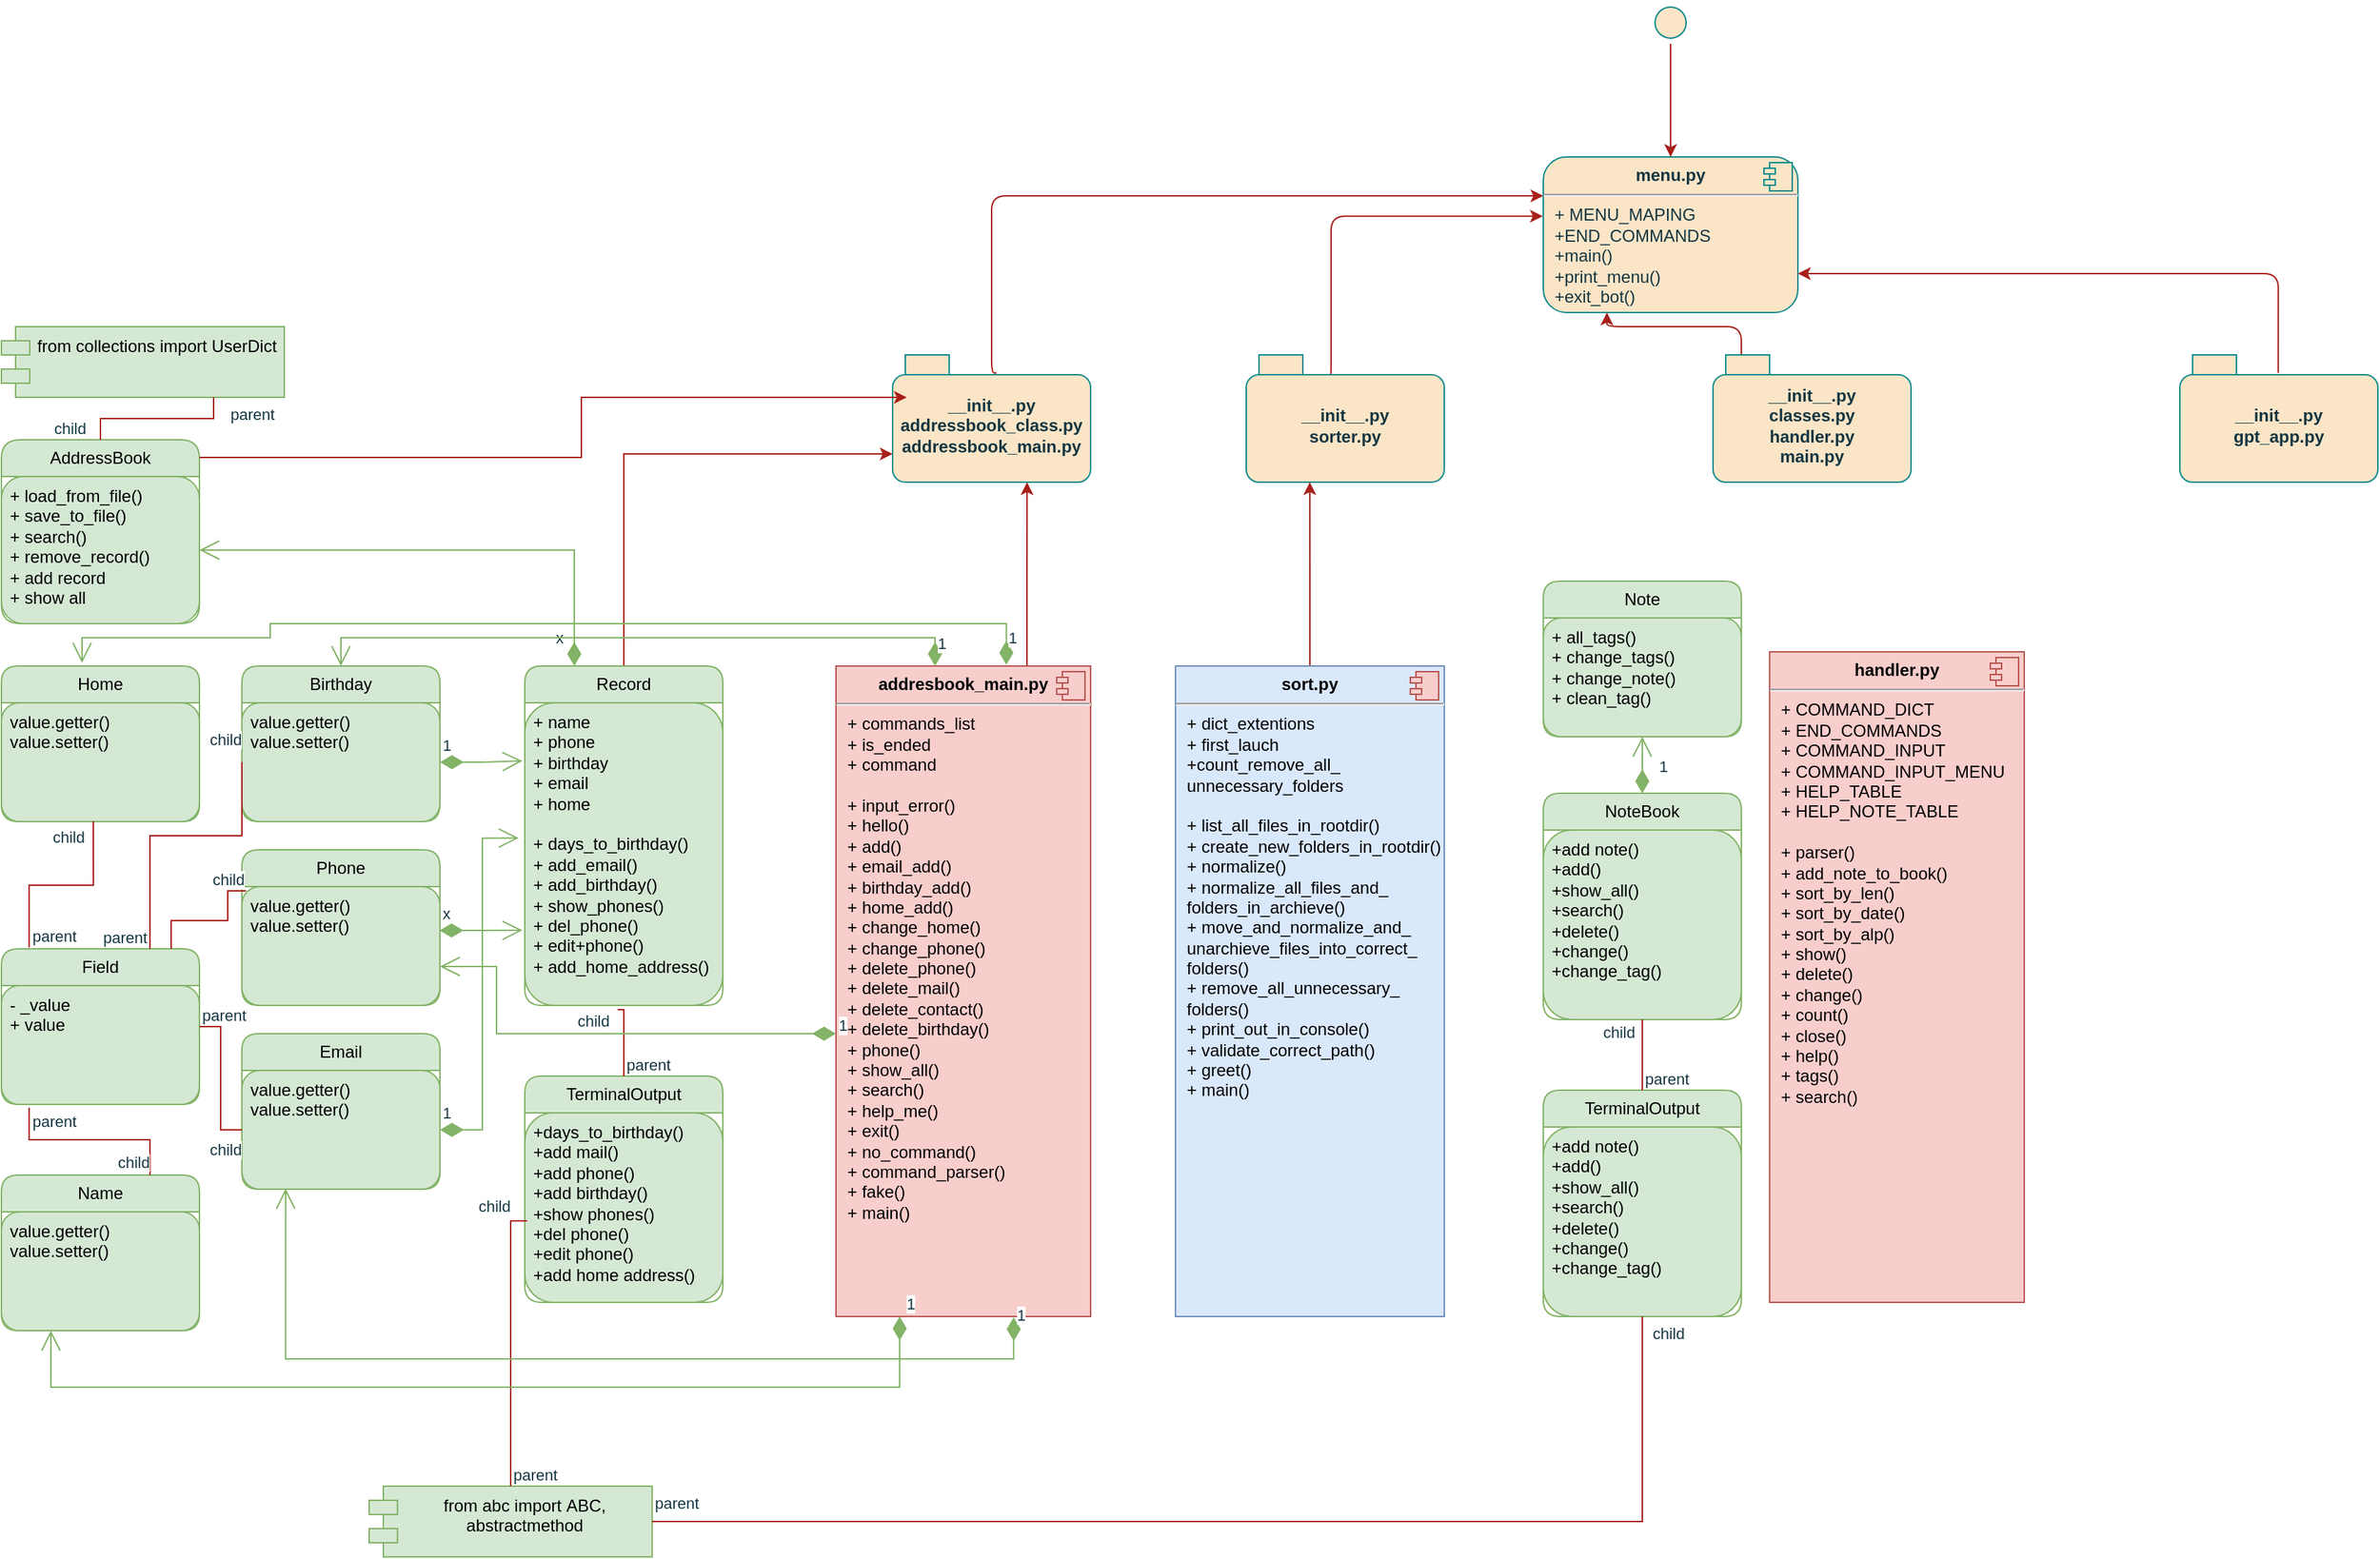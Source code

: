 <mxfile version="21.6.1" type="github">
  <diagram name="Page-1" id="c4acf3e9-155e-7222-9cf6-157b1a14988f">
    <mxGraphModel dx="2528" dy="2039" grid="1" gridSize="10" guides="1" tooltips="1" connect="1" arrows="1" fold="1" page="1" pageScale="1" pageWidth="850" pageHeight="1100" background="none" math="0" shadow="0">
      <root>
        <mxCell id="0" />
        <mxCell id="1" parent="0" />
        <mxCell id="C4nNwsREx9SmPKyc8qz5-2" value="&lt;p style=&quot;margin:0px;margin-top:6px;text-align:center;&quot;&gt;&lt;b&gt;menu.py&lt;/b&gt;&lt;/p&gt;&lt;hr&gt;&lt;p style=&quot;margin:0px;margin-left:8px;&quot;&gt;+ MENU_MAPING&lt;/p&gt;&lt;p style=&quot;margin:0px;margin-left:8px;&quot;&gt;+END_COMMANDS&lt;/p&gt;&lt;p style=&quot;margin:0px;margin-left:8px;&quot;&gt;+main()&lt;/p&gt;&lt;p style=&quot;margin:0px;margin-left:8px;&quot;&gt;+print_menu()&lt;/p&gt;&lt;p style=&quot;margin:0px;margin-left:8px;&quot;&gt;+exit_bot()&lt;/p&gt;&lt;p style=&quot;margin:0px;margin-left:8px;&quot;&gt;&lt;br&gt;&lt;/p&gt;" style="align=left;overflow=fill;html=1;dropTarget=0;whiteSpace=wrap;fillColor=#FAE5C7;strokeColor=#0F8B8D;rounded=1;labelBackgroundColor=none;fontColor=#143642;" vertex="1" parent="1">
          <mxGeometry x="250" width="180" height="110" as="geometry" />
        </mxCell>
        <mxCell id="C4nNwsREx9SmPKyc8qz5-3" value="" style="shape=component;jettyWidth=8;jettyHeight=4;rounded=1;labelBackgroundColor=none;fillColor=#FAE5C7;strokeColor=#0F8B8D;fontColor=#143642;" vertex="1" parent="C4nNwsREx9SmPKyc8qz5-2">
          <mxGeometry x="1" width="20" height="20" relative="1" as="geometry">
            <mxPoint x="-24" y="4" as="offset" />
          </mxGeometry>
        </mxCell>
        <mxCell id="C4nNwsREx9SmPKyc8qz5-86" style="edgeStyle=orthogonalEdgeStyle;rounded=1;orthogonalLoop=1;jettySize=auto;html=1;entryX=0;entryY=0.25;entryDx=0;entryDy=0;exitX=0.525;exitY=0.141;exitDx=0;exitDy=0;exitPerimeter=0;labelBackgroundColor=none;strokeColor=#A8201A;fontColor=default;" edge="1" parent="1" source="C4nNwsREx9SmPKyc8qz5-60" target="C4nNwsREx9SmPKyc8qz5-2">
          <mxGeometry relative="1" as="geometry">
            <Array as="points">
              <mxPoint x="-140" y="153" />
              <mxPoint x="-140" y="27" />
            </Array>
          </mxGeometry>
        </mxCell>
        <mxCell id="C4nNwsREx9SmPKyc8qz5-60" value="__init__.py&lt;br&gt;addressbook_class.py&lt;br&gt;addressbook_main.py" style="shape=folder;fontStyle=1;spacingTop=10;tabWidth=40;tabHeight=14;tabPosition=left;html=1;whiteSpace=wrap;fillColor=#FAE5C7;strokeColor=#0F8B8D;rounded=1;labelBackgroundColor=none;fontColor=#143642;" vertex="1" parent="1">
          <mxGeometry x="-210" y="140" width="140" height="90" as="geometry" />
        </mxCell>
        <mxCell id="C4nNwsREx9SmPKyc8qz5-83" style="edgeStyle=orthogonalEdgeStyle;rounded=1;orthogonalLoop=1;jettySize=auto;html=1;entryX=1;entryY=0.75;entryDx=0;entryDy=0;exitX=0.497;exitY=0.141;exitDx=0;exitDy=0;exitPerimeter=0;labelBackgroundColor=none;strokeColor=#A8201A;fontColor=default;" edge="1" parent="1" source="C4nNwsREx9SmPKyc8qz5-62" target="C4nNwsREx9SmPKyc8qz5-2">
          <mxGeometry relative="1" as="geometry">
            <Array as="points">
              <mxPoint x="770" y="83" />
            </Array>
          </mxGeometry>
        </mxCell>
        <mxCell id="C4nNwsREx9SmPKyc8qz5-62" value="__init__.py&lt;br&gt;gpt_app.py" style="shape=folder;fontStyle=1;spacingTop=10;tabWidth=40;tabHeight=14;tabPosition=left;html=1;whiteSpace=wrap;fillColor=#FAE5C7;strokeColor=#0F8B8D;rounded=1;labelBackgroundColor=none;fontColor=#143642;" vertex="1" parent="1">
          <mxGeometry x="700" y="140" width="140" height="90" as="geometry" />
        </mxCell>
        <mxCell id="C4nNwsREx9SmPKyc8qz5-85" style="edgeStyle=orthogonalEdgeStyle;rounded=1;orthogonalLoop=1;jettySize=auto;html=1;entryX=-0.002;entryY=0.381;entryDx=0;entryDy=0;entryPerimeter=0;exitX=0.42;exitY=0.175;exitDx=0;exitDy=0;exitPerimeter=0;labelBackgroundColor=none;strokeColor=#A8201A;fontColor=default;" edge="1" parent="1" source="C4nNwsREx9SmPKyc8qz5-63" target="C4nNwsREx9SmPKyc8qz5-2">
          <mxGeometry relative="1" as="geometry">
            <Array as="points">
              <mxPoint x="100" y="42" />
            </Array>
          </mxGeometry>
        </mxCell>
        <mxCell id="C4nNwsREx9SmPKyc8qz5-63" value="__init__.py&lt;br&gt;sorter.py" style="shape=folder;fontStyle=1;spacingTop=10;tabWidth=40;tabHeight=14;tabPosition=left;html=1;whiteSpace=wrap;fillColor=#FAE5C7;strokeColor=#0F8B8D;rounded=1;labelBackgroundColor=none;fontColor=#143642;" vertex="1" parent="1">
          <mxGeometry x="40" y="140" width="140" height="90" as="geometry" />
        </mxCell>
        <mxCell id="C4nNwsREx9SmPKyc8qz5-84" style="edgeStyle=orthogonalEdgeStyle;rounded=1;orthogonalLoop=1;jettySize=auto;html=1;entryX=0.25;entryY=1;entryDx=0;entryDy=0;exitX=0.519;exitY=0.175;exitDx=0;exitDy=0;exitPerimeter=0;labelBackgroundColor=none;strokeColor=#A8201A;fontColor=default;" edge="1" parent="1" source="C4nNwsREx9SmPKyc8qz5-64" target="C4nNwsREx9SmPKyc8qz5-2">
          <mxGeometry relative="1" as="geometry">
            <Array as="points">
              <mxPoint x="390" y="156" />
              <mxPoint x="390" y="120" />
              <mxPoint x="295" y="120" />
            </Array>
          </mxGeometry>
        </mxCell>
        <mxCell id="C4nNwsREx9SmPKyc8qz5-64" value="__init__.py&lt;br&gt;classes.py&lt;br&gt;handler.py&lt;br&gt;main.py" style="shape=folder;fontStyle=1;spacingTop=10;tabWidth=40;tabHeight=14;tabPosition=left;html=1;whiteSpace=wrap;fillColor=#FAE5C7;strokeColor=#0F8B8D;rounded=1;labelBackgroundColor=none;fontColor=#143642;" vertex="1" parent="1">
          <mxGeometry x="370" y="140" width="140" height="90" as="geometry" />
        </mxCell>
        <mxCell id="C4nNwsREx9SmPKyc8qz5-81" value="" style="edgeStyle=orthogonalEdgeStyle;rounded=1;orthogonalLoop=1;jettySize=auto;html=1;labelBackgroundColor=none;strokeColor=#A8201A;fontColor=default;" edge="1" parent="1" source="C4nNwsREx9SmPKyc8qz5-77" target="C4nNwsREx9SmPKyc8qz5-2">
          <mxGeometry relative="1" as="geometry" />
        </mxCell>
        <mxCell id="C4nNwsREx9SmPKyc8qz5-77" value="" style="ellipse;html=1;shape=startState;fillColor=#FAE5C7;strokeColor=#0F8B8D;rounded=1;labelBackgroundColor=none;fontColor=#143642;" vertex="1" parent="1">
          <mxGeometry x="325" y="-110" width="30" height="30" as="geometry" />
        </mxCell>
        <mxCell id="C4nNwsREx9SmPKyc8qz5-95" value="TerminalOutput" style="swimlane;fontStyle=0;childLayout=stackLayout;horizontal=1;startSize=26;fillColor=#d5e8d4;horizontalStack=0;resizeParent=1;resizeParentMax=0;resizeLast=0;collapsible=1;marginBottom=0;whiteSpace=wrap;html=1;rounded=1;labelBackgroundColor=none;strokeColor=#82b366;" vertex="1" parent="1">
          <mxGeometry x="-470" y="650" width="140" height="160" as="geometry" />
        </mxCell>
        <mxCell id="C4nNwsREx9SmPKyc8qz5-96" value="+days_to_birthday()&lt;br&gt;+add mail()&lt;br&gt;+add phone()&lt;br&gt;+add birthday()&lt;br&gt;+show phones()&lt;br&gt;+del phone()&lt;br&gt;+edit phone()&lt;br&gt;+add home address()&lt;br&gt;" style="text;strokeColor=#82b366;fillColor=#d5e8d4;align=left;verticalAlign=top;spacingLeft=4;spacingRight=4;overflow=hidden;rotatable=0;points=[[0,0.5],[1,0.5]];portConstraint=eastwest;whiteSpace=wrap;html=1;rounded=1;labelBackgroundColor=none;" vertex="1" parent="C4nNwsREx9SmPKyc8qz5-95">
          <mxGeometry y="26" width="140" height="134" as="geometry" />
        </mxCell>
        <mxCell id="C4nNwsREx9SmPKyc8qz5-99" value="from abc import&amp;nbsp;ABC, abstractmethod" style="shape=module;align=left;spacingLeft=20;align=center;verticalAlign=top;whiteSpace=wrap;html=1;strokeColor=#82b366;fillColor=#d5e8d4;" vertex="1" parent="1">
          <mxGeometry x="-580" y="940" width="200" height="50" as="geometry" />
        </mxCell>
        <mxCell id="C4nNwsREx9SmPKyc8qz5-104" value="Field" style="swimlane;fontStyle=0;childLayout=stackLayout;horizontal=1;startSize=26;fillColor=#d5e8d4;horizontalStack=0;resizeParent=1;resizeParentMax=0;resizeLast=0;collapsible=1;marginBottom=0;whiteSpace=wrap;html=1;rounded=1;labelBackgroundColor=none;strokeColor=#82b366;" vertex="1" parent="1">
          <mxGeometry x="-840" y="560" width="140" height="110" as="geometry" />
        </mxCell>
        <mxCell id="C4nNwsREx9SmPKyc8qz5-105" value="- _value&lt;br&gt;+ value&lt;br&gt;" style="text;strokeColor=#82b366;fillColor=#d5e8d4;align=left;verticalAlign=top;spacingLeft=4;spacingRight=4;overflow=hidden;rotatable=0;points=[[0,0.5],[1,0.5]];portConstraint=eastwest;whiteSpace=wrap;html=1;rounded=1;labelBackgroundColor=none;" vertex="1" parent="C4nNwsREx9SmPKyc8qz5-104">
          <mxGeometry y="26" width="140" height="84" as="geometry" />
        </mxCell>
        <mxCell id="C4nNwsREx9SmPKyc8qz5-106" value="Email" style="swimlane;fontStyle=0;childLayout=stackLayout;horizontal=1;startSize=26;fillColor=#d5e8d4;horizontalStack=0;resizeParent=1;resizeParentMax=0;resizeLast=0;collapsible=1;marginBottom=0;whiteSpace=wrap;html=1;rounded=1;labelBackgroundColor=none;strokeColor=#82b366;" vertex="1" parent="1">
          <mxGeometry x="-670" y="620" width="140" height="110" as="geometry" />
        </mxCell>
        <mxCell id="C4nNwsREx9SmPKyc8qz5-107" value="value.getter()&lt;br&gt;value.setter()" style="text;strokeColor=#82b366;fillColor=#d5e8d4;align=left;verticalAlign=top;spacingLeft=4;spacingRight=4;overflow=hidden;rotatable=0;points=[[0,0.5],[1,0.5]];portConstraint=eastwest;whiteSpace=wrap;html=1;rounded=1;labelBackgroundColor=none;" vertex="1" parent="C4nNwsREx9SmPKyc8qz5-106">
          <mxGeometry y="26" width="140" height="84" as="geometry" />
        </mxCell>
        <mxCell id="C4nNwsREx9SmPKyc8qz5-108" value="Name" style="swimlane;fontStyle=0;childLayout=stackLayout;horizontal=1;startSize=26;fillColor=#d5e8d4;horizontalStack=0;resizeParent=1;resizeParentMax=0;resizeLast=0;collapsible=1;marginBottom=0;whiteSpace=wrap;html=1;rounded=1;labelBackgroundColor=none;strokeColor=#82b366;" vertex="1" parent="1">
          <mxGeometry x="-840" y="720" width="140" height="110" as="geometry" />
        </mxCell>
        <mxCell id="C4nNwsREx9SmPKyc8qz5-109" value="value.getter()&lt;br style=&quot;border-color: var(--border-color);&quot;&gt;value.setter()" style="text;strokeColor=#82b366;fillColor=#d5e8d4;align=left;verticalAlign=top;spacingLeft=4;spacingRight=4;overflow=hidden;rotatable=0;points=[[0,0.5],[1,0.5]];portConstraint=eastwest;whiteSpace=wrap;html=1;rounded=1;labelBackgroundColor=none;" vertex="1" parent="C4nNwsREx9SmPKyc8qz5-108">
          <mxGeometry y="26" width="140" height="84" as="geometry" />
        </mxCell>
        <mxCell id="C4nNwsREx9SmPKyc8qz5-111" value="Phone" style="swimlane;fontStyle=0;childLayout=stackLayout;horizontal=1;startSize=26;fillColor=#d5e8d4;horizontalStack=0;resizeParent=1;resizeParentMax=0;resizeLast=0;collapsible=1;marginBottom=0;whiteSpace=wrap;html=1;rounded=1;labelBackgroundColor=none;strokeColor=#82b366;" vertex="1" parent="1">
          <mxGeometry x="-670" y="490" width="140" height="110" as="geometry" />
        </mxCell>
        <mxCell id="C4nNwsREx9SmPKyc8qz5-112" value="value.getter()&lt;br style=&quot;border-color: var(--border-color);&quot;&gt;value.setter()" style="text;strokeColor=#82b366;fillColor=#d5e8d4;align=left;verticalAlign=top;spacingLeft=4;spacingRight=4;overflow=hidden;rotatable=0;points=[[0,0.5],[1,0.5]];portConstraint=eastwest;whiteSpace=wrap;html=1;rounded=1;labelBackgroundColor=none;" vertex="1" parent="C4nNwsREx9SmPKyc8qz5-111">
          <mxGeometry y="26" width="140" height="84" as="geometry" />
        </mxCell>
        <mxCell id="C4nNwsREx9SmPKyc8qz5-113" value="Birthday" style="swimlane;fontStyle=0;childLayout=stackLayout;horizontal=1;startSize=26;fillColor=#d5e8d4;horizontalStack=0;resizeParent=1;resizeParentMax=0;resizeLast=0;collapsible=1;marginBottom=0;whiteSpace=wrap;html=1;rounded=1;labelBackgroundColor=none;strokeColor=#82b366;" vertex="1" parent="1">
          <mxGeometry x="-670" y="360" width="140" height="110" as="geometry" />
        </mxCell>
        <mxCell id="C4nNwsREx9SmPKyc8qz5-114" value="value.getter()&lt;br style=&quot;border-color: var(--border-color);&quot;&gt;value.setter()" style="text;strokeColor=#82b366;fillColor=#d5e8d4;align=left;verticalAlign=top;spacingLeft=4;spacingRight=4;overflow=hidden;rotatable=0;points=[[0,0.5],[1,0.5]];portConstraint=eastwest;whiteSpace=wrap;html=1;rounded=1;labelBackgroundColor=none;" vertex="1" parent="C4nNwsREx9SmPKyc8qz5-113">
          <mxGeometry y="26" width="140" height="84" as="geometry" />
        </mxCell>
        <mxCell id="C4nNwsREx9SmPKyc8qz5-115" value="Home" style="swimlane;fontStyle=0;childLayout=stackLayout;horizontal=1;startSize=26;fillColor=#d5e8d4;horizontalStack=0;resizeParent=1;resizeParentMax=0;resizeLast=0;collapsible=1;marginBottom=0;whiteSpace=wrap;html=1;rounded=1;labelBackgroundColor=none;strokeColor=#82b366;" vertex="1" parent="1">
          <mxGeometry x="-840" y="360" width="140" height="110" as="geometry" />
        </mxCell>
        <mxCell id="C4nNwsREx9SmPKyc8qz5-116" value="value.getter()&lt;br style=&quot;border-color: var(--border-color);&quot;&gt;value.setter()&lt;br&gt;" style="text;strokeColor=#82b366;fillColor=#d5e8d4;align=left;verticalAlign=top;spacingLeft=4;spacingRight=4;overflow=hidden;rotatable=0;points=[[0,0.5],[1,0.5]];portConstraint=eastwest;whiteSpace=wrap;html=1;rounded=1;labelBackgroundColor=none;" vertex="1" parent="C4nNwsREx9SmPKyc8qz5-115">
          <mxGeometry y="26" width="140" height="84" as="geometry" />
        </mxCell>
        <mxCell id="C4nNwsREx9SmPKyc8qz5-136" style="edgeStyle=orthogonalEdgeStyle;rounded=0;orthogonalLoop=1;jettySize=auto;html=1;strokeColor=#A8201A;fontColor=#143642;fillColor=#FAE5C7;" edge="1" parent="1" source="C4nNwsREx9SmPKyc8qz5-117">
          <mxGeometry relative="1" as="geometry">
            <mxPoint x="-210" y="210" as="targetPoint" />
            <Array as="points">
              <mxPoint x="-400" y="210" />
              <mxPoint x="-210" y="210" />
            </Array>
          </mxGeometry>
        </mxCell>
        <mxCell id="C4nNwsREx9SmPKyc8qz5-117" value="Record" style="swimlane;fontStyle=0;childLayout=stackLayout;horizontal=1;startSize=26;fillColor=#d5e8d4;horizontalStack=0;resizeParent=1;resizeParentMax=0;resizeLast=0;collapsible=1;marginBottom=0;whiteSpace=wrap;html=1;rounded=1;labelBackgroundColor=none;strokeColor=#82b366;" vertex="1" parent="1">
          <mxGeometry x="-470" y="360" width="140" height="240" as="geometry" />
        </mxCell>
        <mxCell id="C4nNwsREx9SmPKyc8qz5-118" value="+ name&lt;br&gt;+ phone&lt;br&gt;+ birthday&lt;br&gt;+ email&lt;br&gt;+ home&lt;br&gt;&lt;br&gt;+ days_to_birthday()&lt;br&gt;+ add_email()&lt;br&gt;+ add_birthday()&lt;br&gt;+ show_phones()&lt;br&gt;+ del_phone()&lt;br&gt;+ edit+phone()&lt;br&gt;+ add_home_address()" style="text;strokeColor=#82b366;fillColor=#d5e8d4;align=left;verticalAlign=top;spacingLeft=4;spacingRight=4;overflow=hidden;rotatable=0;points=[[0,0.5],[1,0.5]];portConstraint=eastwest;whiteSpace=wrap;html=1;rounded=1;labelBackgroundColor=none;" vertex="1" parent="C4nNwsREx9SmPKyc8qz5-117">
          <mxGeometry y="26" width="140" height="214" as="geometry" />
        </mxCell>
        <mxCell id="C4nNwsREx9SmPKyc8qz5-120" value="from collections import UserDict" style="shape=module;align=left;spacingLeft=20;align=center;verticalAlign=top;whiteSpace=wrap;html=1;strokeColor=#82b366;fillColor=#d5e8d4;" vertex="1" parent="1">
          <mxGeometry x="-840" y="120" width="200" height="50" as="geometry" />
        </mxCell>
        <mxCell id="C4nNwsREx9SmPKyc8qz5-121" value="AddressBook" style="swimlane;fontStyle=0;childLayout=stackLayout;horizontal=1;startSize=26;fillColor=#d5e8d4;horizontalStack=0;resizeParent=1;resizeParentMax=0;resizeLast=0;collapsible=1;marginBottom=0;whiteSpace=wrap;html=1;rounded=1;labelBackgroundColor=none;strokeColor=#82b366;arcSize=17;" vertex="1" parent="1">
          <mxGeometry x="-840" y="200" width="140" height="130" as="geometry" />
        </mxCell>
        <mxCell id="C4nNwsREx9SmPKyc8qz5-122" value="+ load_from_file()&lt;br&gt;+ save_to_file()&lt;br&gt;+ search()&lt;br&gt;+ remove_record()&lt;br&gt;+ add record&lt;br&gt;+ show all" style="text;strokeColor=#82b366;fillColor=#d5e8d4;align=left;verticalAlign=top;spacingLeft=4;spacingRight=4;overflow=hidden;rotatable=0;points=[[0,0.5],[1,0.5]];portConstraint=eastwest;whiteSpace=wrap;html=1;rounded=1;labelBackgroundColor=none;" vertex="1" parent="C4nNwsREx9SmPKyc8qz5-121">
          <mxGeometry y="26" width="140" height="104" as="geometry" />
        </mxCell>
        <mxCell id="C4nNwsREx9SmPKyc8qz5-133" value="1" style="endArrow=open;html=1;endSize=12;startArrow=diamondThin;startSize=14;startFill=1;edgeStyle=orthogonalEdgeStyle;align=left;verticalAlign=bottom;rounded=0;strokeColor=#82b366;fontColor=#143642;fillColor=#d5e8d4;exitX=1;exitY=0.5;exitDx=0;exitDy=0;entryX=-0.012;entryY=0.192;entryDx=0;entryDy=0;entryPerimeter=0;" edge="1" parent="1" source="C4nNwsREx9SmPKyc8qz5-114" target="C4nNwsREx9SmPKyc8qz5-118">
          <mxGeometry x="-1" y="3" relative="1" as="geometry">
            <mxPoint x="-140" y="570" as="sourcePoint" />
            <mxPoint x="20" y="570" as="targetPoint" />
          </mxGeometry>
        </mxCell>
        <mxCell id="C4nNwsREx9SmPKyc8qz5-134" value="x" style="endArrow=open;html=1;endSize=12;startArrow=diamondThin;startSize=14;startFill=1;edgeStyle=orthogonalEdgeStyle;align=left;verticalAlign=bottom;rounded=0;strokeColor=#82b366;fontColor=#143642;fillColor=#d5e8d4;exitX=0.998;exitY=0.369;exitDx=0;exitDy=0;entryX=-0.012;entryY=0.752;entryDx=0;entryDy=0;entryPerimeter=0;exitPerimeter=0;" edge="1" parent="1" source="C4nNwsREx9SmPKyc8qz5-112" target="C4nNwsREx9SmPKyc8qz5-118">
          <mxGeometry x="-1" y="3" relative="1" as="geometry">
            <mxPoint x="-520" y="438" as="sourcePoint" />
            <mxPoint x="-462" y="437" as="targetPoint" />
          </mxGeometry>
        </mxCell>
        <mxCell id="C4nNwsREx9SmPKyc8qz5-135" value="1" style="endArrow=open;html=1;endSize=12;startArrow=diamondThin;startSize=14;startFill=1;edgeStyle=orthogonalEdgeStyle;align=left;verticalAlign=bottom;rounded=0;strokeColor=#82b366;fontColor=#143642;fillColor=#d5e8d4;exitX=1;exitY=0.5;exitDx=0;exitDy=0;entryX=-0.031;entryY=0.447;entryDx=0;entryDy=0;entryPerimeter=0;" edge="1" parent="1" source="C4nNwsREx9SmPKyc8qz5-107" target="C4nNwsREx9SmPKyc8qz5-118">
          <mxGeometry x="-1" y="3" relative="1" as="geometry">
            <mxPoint x="-510" y="448" as="sourcePoint" />
            <mxPoint x="-452" y="447" as="targetPoint" />
          </mxGeometry>
        </mxCell>
        <mxCell id="C4nNwsREx9SmPKyc8qz5-139" value="x" style="endArrow=open;html=1;endSize=12;startArrow=diamondThin;startSize=14;startFill=1;edgeStyle=orthogonalEdgeStyle;align=left;verticalAlign=bottom;rounded=0;strokeColor=#82b366;fontColor=#143642;fillColor=#d5e8d4;exitX=0.25;exitY=0;exitDx=0;exitDy=0;entryX=1;entryY=0.5;entryDx=0;entryDy=0;" edge="1" parent="1" source="C4nNwsREx9SmPKyc8qz5-117" target="C4nNwsREx9SmPKyc8qz5-122">
          <mxGeometry x="-0.942" y="15" relative="1" as="geometry">
            <mxPoint x="-520" y="557" as="sourcePoint" />
            <mxPoint x="-462" y="557" as="targetPoint" />
            <mxPoint y="-1" as="offset" />
          </mxGeometry>
        </mxCell>
        <mxCell id="C4nNwsREx9SmPKyc8qz5-141" style="edgeStyle=orthogonalEdgeStyle;rounded=0;orthogonalLoop=1;jettySize=auto;html=1;strokeColor=#A8201A;fontColor=#143642;fillColor=#FAE5C7;exitX=1;exitY=0.25;exitDx=0;exitDy=0;" edge="1" parent="1">
          <mxGeometry relative="1" as="geometry">
            <mxPoint x="-200" y="170" as="targetPoint" />
            <mxPoint x="-700" y="212.5" as="sourcePoint" />
            <Array as="points">
              <mxPoint x="-430" y="212" />
              <mxPoint x="-430" y="170" />
            </Array>
          </mxGeometry>
        </mxCell>
        <mxCell id="C4nNwsREx9SmPKyc8qz5-191" style="edgeStyle=orthogonalEdgeStyle;rounded=0;orthogonalLoop=1;jettySize=auto;html=1;exitX=0.75;exitY=0;exitDx=0;exitDy=0;entryX=0.679;entryY=1;entryDx=0;entryDy=0;entryPerimeter=0;strokeColor=#A8201A;fontColor=#143642;fillColor=#FAE5C7;" edge="1" parent="1" source="C4nNwsREx9SmPKyc8qz5-144" target="C4nNwsREx9SmPKyc8qz5-60">
          <mxGeometry relative="1" as="geometry" />
        </mxCell>
        <mxCell id="C4nNwsREx9SmPKyc8qz5-144" value="&lt;p style=&quot;margin:0px;margin-top:6px;text-align:center;&quot;&gt;&lt;b&gt;addresbook_main.py&lt;/b&gt;&lt;/p&gt;&lt;hr&gt;&lt;p style=&quot;margin:0px;margin-left:8px;&quot;&gt;+ commands_list&lt;/p&gt;&lt;p style=&quot;margin:0px;margin-left:8px;&quot;&gt;+&amp;nbsp;is_ended&lt;/p&gt;&lt;p style=&quot;margin:0px;margin-left:8px;&quot;&gt;+&amp;nbsp;command&lt;/p&gt;&lt;p style=&quot;margin:0px;margin-left:8px;&quot;&gt;&lt;br&gt;&lt;/p&gt;&lt;p style=&quot;margin:0px;margin-left:8px;&quot;&gt;+&amp;nbsp;input_error()&lt;/p&gt;&lt;p style=&quot;margin:0px;margin-left:8px;&quot;&gt;+ hello()&lt;/p&gt;&lt;p style=&quot;margin:0px;margin-left:8px;&quot;&gt;+ add()&lt;/p&gt;&lt;p style=&quot;margin:0px;margin-left:8px;&quot;&gt;+ email_add()&lt;/p&gt;&lt;p style=&quot;margin:0px;margin-left:8px;&quot;&gt;+ birthday_add()&lt;/p&gt;&lt;p style=&quot;margin:0px;margin-left:8px;&quot;&gt;+ home_add()&lt;/p&gt;&lt;p style=&quot;margin:0px;margin-left:8px;&quot;&gt;+ change_home()&lt;/p&gt;&lt;p style=&quot;margin:0px;margin-left:8px;&quot;&gt;+ change_phone()&lt;/p&gt;&lt;p style=&quot;margin:0px;margin-left:8px;&quot;&gt;+ delete_phone()&lt;/p&gt;&lt;p style=&quot;margin:0px;margin-left:8px;&quot;&gt;+ delete_mail()&lt;br&gt;&lt;/p&gt;&lt;p style=&quot;margin:0px;margin-left:8px;&quot;&gt;+ delete_contact()&lt;br&gt;&lt;/p&gt;&lt;p style=&quot;margin:0px;margin-left:8px;&quot;&gt;+ delete_birthday()&lt;br&gt;&lt;/p&gt;&lt;p style=&quot;margin:0px;margin-left:8px;&quot;&gt;+ phone()&lt;/p&gt;&lt;p style=&quot;margin:0px;margin-left:8px;&quot;&gt;+ show_all()&lt;/p&gt;&lt;p style=&quot;margin:0px;margin-left:8px;&quot;&gt;+ search()&lt;/p&gt;&lt;p style=&quot;margin:0px;margin-left:8px;&quot;&gt;+ help_me()&lt;/p&gt;&lt;p style=&quot;margin:0px;margin-left:8px;&quot;&gt;+ exit()&lt;/p&gt;&lt;p style=&quot;margin:0px;margin-left:8px;&quot;&gt;+ no_command()&lt;/p&gt;&lt;p style=&quot;margin:0px;margin-left:8px;&quot;&gt;+&amp;nbsp;command_parser()&lt;/p&gt;&lt;p style=&quot;margin:0px;margin-left:8px;&quot;&gt;+ fake()&lt;/p&gt;&lt;p style=&quot;margin:0px;margin-left:8px;&quot;&gt;+ main()&lt;/p&gt;" style="align=left;overflow=fill;html=1;dropTarget=0;whiteSpace=wrap;strokeColor=#b85450;fillColor=#f8cecc;" vertex="1" parent="1">
          <mxGeometry x="-250" y="360" width="180" height="460" as="geometry" />
        </mxCell>
        <mxCell id="C4nNwsREx9SmPKyc8qz5-145" value="" style="shape=component;jettyWidth=8;jettyHeight=4;strokeColor=#b85450;fillColor=#f8cecc;" vertex="1" parent="C4nNwsREx9SmPKyc8qz5-144">
          <mxGeometry x="1" width="20" height="20" relative="1" as="geometry">
            <mxPoint x="-24" y="4" as="offset" />
          </mxGeometry>
        </mxCell>
        <mxCell id="C4nNwsREx9SmPKyc8qz5-153" value="" style="endArrow=none;html=1;edgeStyle=orthogonalEdgeStyle;rounded=0;strokeColor=#A8201A;fontColor=#143642;fillColor=#FAE5C7;entryX=0.464;entryY=0.996;entryDx=0;entryDy=0;entryPerimeter=0;exitX=0.14;exitY=-0.009;exitDx=0;exitDy=0;exitPerimeter=0;" edge="1" parent="1" source="C4nNwsREx9SmPKyc8qz5-104" target="C4nNwsREx9SmPKyc8qz5-116">
          <mxGeometry relative="1" as="geometry">
            <mxPoint x="-140" y="570" as="sourcePoint" />
            <mxPoint x="20" y="570" as="targetPoint" />
          </mxGeometry>
        </mxCell>
        <mxCell id="C4nNwsREx9SmPKyc8qz5-154" value="parent" style="edgeLabel;resizable=0;html=1;align=left;verticalAlign=bottom;strokeColor=#0F8B8D;fontColor=#143642;fillColor=#FAE5C7;" connectable="0" vertex="1" parent="C4nNwsREx9SmPKyc8qz5-153">
          <mxGeometry x="-1" relative="1" as="geometry" />
        </mxCell>
        <mxCell id="C4nNwsREx9SmPKyc8qz5-155" value="child" style="edgeLabel;resizable=0;html=1;align=right;verticalAlign=bottom;strokeColor=#0F8B8D;fontColor=#143642;fillColor=#FAE5C7;" connectable="0" vertex="1" parent="C4nNwsREx9SmPKyc8qz5-153">
          <mxGeometry x="1" relative="1" as="geometry">
            <mxPoint x="-5" y="20" as="offset" />
          </mxGeometry>
        </mxCell>
        <mxCell id="C4nNwsREx9SmPKyc8qz5-156" value="" style="endArrow=none;html=1;edgeStyle=orthogonalEdgeStyle;rounded=0;strokeColor=#A8201A;fontColor=#143642;fillColor=#FAE5C7;entryX=0;entryY=0.5;entryDx=0;entryDy=0;exitX=1;exitY=0.5;exitDx=0;exitDy=0;" edge="1" parent="1" source="C4nNwsREx9SmPKyc8qz5-104" target="C4nNwsREx9SmPKyc8qz5-107">
          <mxGeometry relative="1" as="geometry">
            <mxPoint x="-140" y="570" as="sourcePoint" />
            <mxPoint x="20" y="570" as="targetPoint" />
          </mxGeometry>
        </mxCell>
        <mxCell id="C4nNwsREx9SmPKyc8qz5-157" value="parent" style="edgeLabel;resizable=0;html=1;align=left;verticalAlign=bottom;strokeColor=#0F8B8D;fontColor=#143642;fillColor=#FAE5C7;" connectable="0" vertex="1" parent="C4nNwsREx9SmPKyc8qz5-156">
          <mxGeometry x="-1" relative="1" as="geometry" />
        </mxCell>
        <mxCell id="C4nNwsREx9SmPKyc8qz5-158" value="child" style="edgeLabel;resizable=0;html=1;align=right;verticalAlign=bottom;strokeColor=#0F8B8D;fontColor=#143642;fillColor=#FAE5C7;" connectable="0" vertex="1" parent="C4nNwsREx9SmPKyc8qz5-156">
          <mxGeometry x="1" relative="1" as="geometry">
            <mxPoint y="22" as="offset" />
          </mxGeometry>
        </mxCell>
        <mxCell id="C4nNwsREx9SmPKyc8qz5-159" value="" style="endArrow=none;html=1;edgeStyle=orthogonalEdgeStyle;rounded=0;strokeColor=#A8201A;fontColor=#143642;fillColor=#FAE5C7;entryX=0.021;entryY=0.036;entryDx=0;entryDy=0;entryPerimeter=0;" edge="1" parent="1" target="C4nNwsREx9SmPKyc8qz5-112">
          <mxGeometry relative="1" as="geometry">
            <mxPoint x="-720" y="560" as="sourcePoint" />
            <mxPoint x="-680" y="520" as="targetPoint" />
            <Array as="points">
              <mxPoint x="-720" y="540" />
              <mxPoint x="-680" y="540" />
              <mxPoint x="-680" y="519" />
            </Array>
          </mxGeometry>
        </mxCell>
        <mxCell id="C4nNwsREx9SmPKyc8qz5-161" value="child" style="edgeLabel;resizable=0;html=1;align=right;verticalAlign=bottom;strokeColor=#0F8B8D;fontColor=#143642;fillColor=#FAE5C7;" connectable="0" vertex="1" parent="C4nNwsREx9SmPKyc8qz5-159">
          <mxGeometry x="1" relative="1" as="geometry" />
        </mxCell>
        <mxCell id="C4nNwsREx9SmPKyc8qz5-162" value="" style="endArrow=none;html=1;edgeStyle=orthogonalEdgeStyle;rounded=0;strokeColor=#A8201A;fontColor=#143642;fillColor=#FAE5C7;exitX=0;exitY=0.5;exitDx=0;exitDy=0;entryX=0.75;entryY=0;entryDx=0;entryDy=0;" edge="1" parent="1" source="C4nNwsREx9SmPKyc8qz5-114" target="C4nNwsREx9SmPKyc8qz5-104">
          <mxGeometry relative="1" as="geometry">
            <mxPoint x="-140" y="570" as="sourcePoint" />
            <mxPoint x="20" y="570" as="targetPoint" />
            <Array as="points">
              <mxPoint x="-670" y="480" />
              <mxPoint x="-735" y="480" />
            </Array>
          </mxGeometry>
        </mxCell>
        <mxCell id="C4nNwsREx9SmPKyc8qz5-163" value="parent" style="edgeLabel;resizable=0;html=1;align=left;verticalAlign=bottom;strokeColor=#0F8B8D;fontColor=#143642;fillColor=#FAE5C7;" connectable="0" vertex="1" parent="C4nNwsREx9SmPKyc8qz5-162">
          <mxGeometry x="-1" relative="1" as="geometry">
            <mxPoint x="-100" y="132" as="offset" />
          </mxGeometry>
        </mxCell>
        <mxCell id="C4nNwsREx9SmPKyc8qz5-164" value="child" style="edgeLabel;resizable=0;html=1;align=right;verticalAlign=bottom;strokeColor=#0F8B8D;fontColor=#143642;fillColor=#FAE5C7;" connectable="0" vertex="1" parent="C4nNwsREx9SmPKyc8qz5-162">
          <mxGeometry x="1" relative="1" as="geometry">
            <mxPoint x="65" y="-140" as="offset" />
          </mxGeometry>
        </mxCell>
        <mxCell id="C4nNwsREx9SmPKyc8qz5-165" value="" style="endArrow=none;html=1;edgeStyle=orthogonalEdgeStyle;rounded=0;strokeColor=#A8201A;fontColor=#143642;fillColor=#FAE5C7;exitX=0.14;exitY=1.028;exitDx=0;exitDy=0;exitPerimeter=0;entryX=0.75;entryY=0;entryDx=0;entryDy=0;" edge="1" parent="1" source="C4nNwsREx9SmPKyc8qz5-105" target="C4nNwsREx9SmPKyc8qz5-108">
          <mxGeometry relative="1" as="geometry">
            <mxPoint x="-140" y="570" as="sourcePoint" />
            <mxPoint x="20" y="570" as="targetPoint" />
            <Array as="points">
              <mxPoint x="-820" y="695" />
              <mxPoint x="-735" y="695" />
            </Array>
          </mxGeometry>
        </mxCell>
        <mxCell id="C4nNwsREx9SmPKyc8qz5-166" value="parent" style="edgeLabel;resizable=0;html=1;align=left;verticalAlign=bottom;strokeColor=#0F8B8D;fontColor=#143642;fillColor=#FAE5C7;" connectable="0" vertex="1" parent="C4nNwsREx9SmPKyc8qz5-165">
          <mxGeometry x="-1" relative="1" as="geometry">
            <mxPoint y="18" as="offset" />
          </mxGeometry>
        </mxCell>
        <mxCell id="C4nNwsREx9SmPKyc8qz5-167" value="child" style="edgeLabel;resizable=0;html=1;align=right;verticalAlign=bottom;strokeColor=#0F8B8D;fontColor=#143642;fillColor=#FAE5C7;" connectable="0" vertex="1" parent="C4nNwsREx9SmPKyc8qz5-165">
          <mxGeometry x="1" relative="1" as="geometry" />
        </mxCell>
        <mxCell id="C4nNwsREx9SmPKyc8qz5-169" value="" style="endArrow=none;html=1;edgeStyle=orthogonalEdgeStyle;rounded=0;strokeColor=#A8201A;fontColor=#143642;fillColor=#FAE5C7;entryX=0.5;entryY=0;entryDx=0;entryDy=0;exitX=0.012;exitY=0.57;exitDx=0;exitDy=0;exitPerimeter=0;" edge="1" parent="1" source="C4nNwsREx9SmPKyc8qz5-96" target="C4nNwsREx9SmPKyc8qz5-99">
          <mxGeometry relative="1" as="geometry">
            <mxPoint x="-140" y="430" as="sourcePoint" />
            <mxPoint x="20" y="430" as="targetPoint" />
          </mxGeometry>
        </mxCell>
        <mxCell id="C4nNwsREx9SmPKyc8qz5-170" value="parent" style="edgeLabel;resizable=0;html=1;align=left;verticalAlign=bottom;strokeColor=#0F8B8D;fontColor=#143642;fillColor=#FAE5C7;" connectable="0" vertex="1" parent="C4nNwsREx9SmPKyc8qz5-169">
          <mxGeometry x="-1" relative="1" as="geometry">
            <mxPoint x="-12" y="188" as="offset" />
          </mxGeometry>
        </mxCell>
        <mxCell id="C4nNwsREx9SmPKyc8qz5-171" value="child" style="edgeLabel;resizable=0;html=1;align=right;verticalAlign=bottom;strokeColor=#0F8B8D;fontColor=#143642;fillColor=#FAE5C7;" connectable="0" vertex="1" parent="C4nNwsREx9SmPKyc8qz5-169">
          <mxGeometry x="1" relative="1" as="geometry">
            <mxPoint y="-190" as="offset" />
          </mxGeometry>
        </mxCell>
        <mxCell id="C4nNwsREx9SmPKyc8qz5-172" value="" style="endArrow=none;html=1;edgeStyle=orthogonalEdgeStyle;rounded=0;strokeColor=#A8201A;fontColor=#143642;fillColor=#FAE5C7;entryX=0.469;entryY=1.014;entryDx=0;entryDy=0;entryPerimeter=0;" edge="1" parent="1" source="C4nNwsREx9SmPKyc8qz5-95" target="C4nNwsREx9SmPKyc8qz5-118">
          <mxGeometry relative="1" as="geometry">
            <mxPoint x="-140" y="430" as="sourcePoint" />
            <mxPoint x="20" y="430" as="targetPoint" />
            <Array as="points">
              <mxPoint x="-400" y="603" />
            </Array>
          </mxGeometry>
        </mxCell>
        <mxCell id="C4nNwsREx9SmPKyc8qz5-173" value="parent" style="edgeLabel;resizable=0;html=1;align=left;verticalAlign=bottom;strokeColor=#0F8B8D;fontColor=#143642;fillColor=#FAE5C7;" connectable="0" vertex="1" parent="C4nNwsREx9SmPKyc8qz5-172">
          <mxGeometry x="-1" relative="1" as="geometry" />
        </mxCell>
        <mxCell id="C4nNwsREx9SmPKyc8qz5-174" value="child" style="edgeLabel;resizable=0;html=1;align=right;verticalAlign=bottom;strokeColor=#0F8B8D;fontColor=#143642;fillColor=#FAE5C7;" connectable="0" vertex="1" parent="C4nNwsREx9SmPKyc8qz5-172">
          <mxGeometry x="1" relative="1" as="geometry">
            <mxPoint x="-5" y="17" as="offset" />
          </mxGeometry>
        </mxCell>
        <mxCell id="C4nNwsREx9SmPKyc8qz5-175" value="" style="endArrow=none;html=1;edgeStyle=orthogonalEdgeStyle;rounded=0;strokeColor=#A8201A;fontColor=#143642;fillColor=#FAE5C7;entryX=0.5;entryY=0;entryDx=0;entryDy=0;exitX=0.75;exitY=1;exitDx=0;exitDy=0;" edge="1" parent="1" source="C4nNwsREx9SmPKyc8qz5-120" target="C4nNwsREx9SmPKyc8qz5-121">
          <mxGeometry relative="1" as="geometry">
            <mxPoint x="-140" y="430" as="sourcePoint" />
            <mxPoint x="20" y="430" as="targetPoint" />
          </mxGeometry>
        </mxCell>
        <mxCell id="C4nNwsREx9SmPKyc8qz5-176" value="parent" style="edgeLabel;resizable=0;html=1;align=left;verticalAlign=bottom;strokeColor=#0F8B8D;fontColor=#143642;fillColor=#FAE5C7;" connectable="0" vertex="1" parent="C4nNwsREx9SmPKyc8qz5-175">
          <mxGeometry x="-1" relative="1" as="geometry">
            <mxPoint x="10" y="20" as="offset" />
          </mxGeometry>
        </mxCell>
        <mxCell id="C4nNwsREx9SmPKyc8qz5-177" value="child" style="edgeLabel;resizable=0;html=1;align=right;verticalAlign=bottom;strokeColor=#0F8B8D;fontColor=#143642;fillColor=#FAE5C7;" connectable="0" vertex="1" parent="C4nNwsREx9SmPKyc8qz5-175">
          <mxGeometry x="1" relative="1" as="geometry">
            <mxPoint x="-10" as="offset" />
          </mxGeometry>
        </mxCell>
        <mxCell id="C4nNwsREx9SmPKyc8qz5-179" value="1" style="endArrow=open;html=1;endSize=12;startArrow=diamondThin;startSize=14;startFill=1;edgeStyle=orthogonalEdgeStyle;align=left;verticalAlign=bottom;rounded=0;strokeColor=#82b366;fontColor=#143642;fillColor=#d5e8d4;exitX=0.25;exitY=1;exitDx=0;exitDy=0;entryX=0.25;entryY=1;entryDx=0;entryDy=0;" edge="1" parent="1" source="C4nNwsREx9SmPKyc8qz5-144" target="C4nNwsREx9SmPKyc8qz5-108">
          <mxGeometry x="-1" y="3" relative="1" as="geometry">
            <mxPoint x="-230" y="880" as="sourcePoint" />
            <mxPoint x="-810" y="912.667" as="targetPoint" />
            <Array as="points">
              <mxPoint x="-205" y="870" />
              <mxPoint x="-805" y="870" />
            </Array>
          </mxGeometry>
        </mxCell>
        <mxCell id="C4nNwsREx9SmPKyc8qz5-183" value="1" style="endArrow=open;html=1;endSize=12;startArrow=diamondThin;startSize=14;startFill=1;edgeStyle=orthogonalEdgeStyle;align=left;verticalAlign=bottom;rounded=0;strokeColor=#82b366;fontColor=#143642;fillColor=#d5e8d4;exitX=0.698;exitY=1.001;exitDx=0;exitDy=0;entryX=0.221;entryY=0.996;entryDx=0;entryDy=0;entryPerimeter=0;exitPerimeter=0;" edge="1" parent="1" source="C4nNwsREx9SmPKyc8qz5-144" target="C4nNwsREx9SmPKyc8qz5-107">
          <mxGeometry x="-0.974" relative="1" as="geometry">
            <mxPoint x="-40" y="800" as="sourcePoint" />
            <mxPoint x="-640" y="740" as="targetPoint" />
            <Array as="points">
              <mxPoint x="-124" y="850" />
              <mxPoint x="-639" y="850" />
            </Array>
            <mxPoint y="-1" as="offset" />
          </mxGeometry>
        </mxCell>
        <mxCell id="C4nNwsREx9SmPKyc8qz5-184" value="1" style="endArrow=open;html=1;endSize=12;startArrow=diamondThin;startSize=14;startFill=1;edgeStyle=orthogonalEdgeStyle;align=left;verticalAlign=bottom;rounded=0;strokeColor=#82b366;fontColor=#143642;fillColor=#d5e8d4;entryX=1;entryY=0.75;entryDx=0;entryDy=0;" edge="1" parent="1" target="C4nNwsREx9SmPKyc8qz5-111">
          <mxGeometry x="-1" y="3" relative="1" as="geometry">
            <mxPoint x="-250" y="620" as="sourcePoint" />
            <mxPoint x="-795" y="840" as="targetPoint" />
            <Array as="points">
              <mxPoint x="-250" y="620" />
              <mxPoint x="-490" y="620" />
              <mxPoint x="-490" y="572" />
            </Array>
          </mxGeometry>
        </mxCell>
        <mxCell id="C4nNwsREx9SmPKyc8qz5-185" value="1" style="endArrow=open;html=1;endSize=12;startArrow=diamondThin;startSize=14;startFill=1;edgeStyle=orthogonalEdgeStyle;align=left;verticalAlign=bottom;rounded=0;strokeColor=#82b366;fontColor=#143642;fillColor=#d5e8d4;entryX=0.5;entryY=0;entryDx=0;entryDy=0;" edge="1" parent="1" target="C4nNwsREx9SmPKyc8qz5-113">
          <mxGeometry x="-0.974" relative="1" as="geometry">
            <mxPoint x="-180" y="360" as="sourcePoint" />
            <mxPoint x="30" y="510" as="targetPoint" />
            <Array as="points">
              <mxPoint x="-180" y="340" />
              <mxPoint x="-600" y="340" />
            </Array>
            <mxPoint y="-1" as="offset" />
          </mxGeometry>
        </mxCell>
        <mxCell id="C4nNwsREx9SmPKyc8qz5-186" value="1" style="endArrow=open;html=1;endSize=12;startArrow=diamondThin;startSize=14;startFill=1;edgeStyle=orthogonalEdgeStyle;align=left;verticalAlign=bottom;rounded=0;strokeColor=#82b366;fontColor=#143642;fillColor=#d5e8d4;entryX=0.407;entryY=-0.021;entryDx=0;entryDy=0;exitX=0.669;exitY=-0.002;exitDx=0;exitDy=0;exitPerimeter=0;entryPerimeter=0;" edge="1" parent="1" source="C4nNwsREx9SmPKyc8qz5-144" target="C4nNwsREx9SmPKyc8qz5-115">
          <mxGeometry x="-0.974" relative="1" as="geometry">
            <mxPoint x="-230" y="349.93" as="sourcePoint" />
            <mxPoint x="-650" y="349.93" as="targetPoint" />
            <Array as="points">
              <mxPoint x="-130" y="330" />
              <mxPoint x="-650" y="330" />
              <mxPoint x="-650" y="340" />
              <mxPoint x="-783" y="340" />
            </Array>
            <mxPoint y="-1" as="offset" />
          </mxGeometry>
        </mxCell>
        <mxCell id="C4nNwsREx9SmPKyc8qz5-192" style="edgeStyle=orthogonalEdgeStyle;rounded=0;orthogonalLoop=1;jettySize=auto;html=1;exitX=0.5;exitY=0;exitDx=0;exitDy=0;entryX=0.321;entryY=1;entryDx=0;entryDy=0;entryPerimeter=0;strokeColor=#A8201A;fontColor=#143642;fillColor=#FAE5C7;" edge="1" parent="1" source="C4nNwsREx9SmPKyc8qz5-188" target="C4nNwsREx9SmPKyc8qz5-63">
          <mxGeometry relative="1" as="geometry" />
        </mxCell>
        <mxCell id="C4nNwsREx9SmPKyc8qz5-188" value="&lt;p style=&quot;margin:0px;margin-top:6px;text-align:center;&quot;&gt;&lt;b&gt;sort.py&lt;/b&gt;&lt;/p&gt;&lt;hr&gt;&lt;p style=&quot;margin:0px;margin-left:8px;&quot;&gt;+&amp;nbsp;dict_extentions&lt;/p&gt;&lt;p style=&quot;margin:0px;margin-left:8px;&quot;&gt;+&amp;nbsp;first_lauch&lt;/p&gt;&lt;p style=&quot;margin:0px;margin-left:8px;&quot;&gt;+count_remove_all_&lt;/p&gt;&lt;p style=&quot;margin:0px;margin-left:8px;&quot;&gt;unnecessary_folders&lt;/p&gt;&lt;p style=&quot;margin:0px;margin-left:8px;&quot;&gt;&lt;br&gt;&lt;/p&gt;&lt;p style=&quot;margin:0px;margin-left:8px;&quot;&gt;+&amp;nbsp;list_all_files_in_rootdir()&lt;/p&gt;&lt;p style=&quot;margin:0px;margin-left:8px;&quot;&gt;+&amp;nbsp;create_new_folders_in_rootdir()&lt;/p&gt;&lt;p style=&quot;margin:0px;margin-left:8px;&quot;&gt;+&amp;nbsp;normalize()&lt;/p&gt;&lt;p style=&quot;margin:0px;margin-left:8px;&quot;&gt;+&amp;nbsp;normalize_all_files_and_&lt;/p&gt;&lt;p style=&quot;margin:0px;margin-left:8px;&quot;&gt;folders_in_archieve()&lt;/p&gt;&lt;p style=&quot;margin:0px;margin-left:8px;&quot;&gt;+&amp;nbsp;move_and_normalize_and_&lt;/p&gt;&lt;p style=&quot;margin:0px;margin-left:8px;&quot;&gt;unarchieve_files_into_correct_&lt;/p&gt;&lt;p style=&quot;margin:0px;margin-left:8px;&quot;&gt;folders()&lt;/p&gt;&lt;p style=&quot;margin:0px;margin-left:8px;&quot;&gt;+&amp;nbsp;remove_all_unnecessary_&lt;/p&gt;&lt;p style=&quot;margin:0px;margin-left:8px;&quot;&gt;folders()&lt;/p&gt;&lt;p style=&quot;margin:0px;margin-left:8px;&quot;&gt;+&amp;nbsp;print_out_in_console()&lt;/p&gt;&lt;p style=&quot;margin:0px;margin-left:8px;&quot;&gt;+&amp;nbsp;validate_correct_path()&lt;/p&gt;&lt;p style=&quot;margin:0px;margin-left:8px;&quot;&gt;+&amp;nbsp;greet()&lt;/p&gt;&lt;p style=&quot;margin:0px;margin-left:8px;&quot;&gt;+&amp;nbsp;main()&lt;/p&gt;" style="align=left;overflow=fill;html=1;dropTarget=0;whiteSpace=wrap;strokeColor=#6c8ebf;fillColor=#dae8fc;" vertex="1" parent="1">
          <mxGeometry x="-10" y="360" width="190" height="460" as="geometry" />
        </mxCell>
        <mxCell id="C4nNwsREx9SmPKyc8qz5-189" value="" style="shape=component;jettyWidth=8;jettyHeight=4;strokeColor=#b85450;fillColor=#f8cecc;" vertex="1" parent="C4nNwsREx9SmPKyc8qz5-188">
          <mxGeometry x="1" width="20" height="20" relative="1" as="geometry">
            <mxPoint x="-24" y="4" as="offset" />
          </mxGeometry>
        </mxCell>
        <mxCell id="C4nNwsREx9SmPKyc8qz5-193" value="Note" style="swimlane;fontStyle=0;childLayout=stackLayout;horizontal=1;startSize=26;fillColor=#d5e8d4;horizontalStack=0;resizeParent=1;resizeParentMax=0;resizeLast=0;collapsible=1;marginBottom=0;whiteSpace=wrap;html=1;rounded=1;labelBackgroundColor=none;strokeColor=#82b366;" vertex="1" parent="1">
          <mxGeometry x="250" y="300" width="140" height="110" as="geometry" />
        </mxCell>
        <mxCell id="C4nNwsREx9SmPKyc8qz5-194" value="+ all_tags()&lt;br&gt;+ change_tags()&lt;br&gt;+ change_note()&lt;br&gt;+ clean_tag()" style="text;strokeColor=#82b366;fillColor=#d5e8d4;align=left;verticalAlign=top;spacingLeft=4;spacingRight=4;overflow=hidden;rotatable=0;points=[[0,0.5],[1,0.5]];portConstraint=eastwest;whiteSpace=wrap;html=1;rounded=1;labelBackgroundColor=none;" vertex="1" parent="C4nNwsREx9SmPKyc8qz5-193">
          <mxGeometry y="26" width="140" height="84" as="geometry" />
        </mxCell>
        <mxCell id="C4nNwsREx9SmPKyc8qz5-195" value="TerminalOutput" style="swimlane;fontStyle=0;childLayout=stackLayout;horizontal=1;startSize=26;fillColor=#d5e8d4;horizontalStack=0;resizeParent=1;resizeParentMax=0;resizeLast=0;collapsible=1;marginBottom=0;whiteSpace=wrap;html=1;rounded=1;labelBackgroundColor=none;strokeColor=#82b366;" vertex="1" parent="1">
          <mxGeometry x="250" y="660" width="140" height="160" as="geometry" />
        </mxCell>
        <mxCell id="C4nNwsREx9SmPKyc8qz5-196" value="+add note()&lt;br&gt;+add()&lt;br&gt;+show_all()&lt;br&gt;+search()&lt;br&gt;+delete()&lt;br&gt;+change()&lt;br&gt;+change_tag()" style="text;strokeColor=#82b366;fillColor=#d5e8d4;align=left;verticalAlign=top;spacingLeft=4;spacingRight=4;overflow=hidden;rotatable=0;points=[[0,0.5],[1,0.5]];portConstraint=eastwest;whiteSpace=wrap;html=1;rounded=1;labelBackgroundColor=none;" vertex="1" parent="C4nNwsREx9SmPKyc8qz5-195">
          <mxGeometry y="26" width="140" height="134" as="geometry" />
        </mxCell>
        <mxCell id="C4nNwsREx9SmPKyc8qz5-198" value="NoteBook" style="swimlane;fontStyle=0;childLayout=stackLayout;horizontal=1;startSize=26;fillColor=#d5e8d4;horizontalStack=0;resizeParent=1;resizeParentMax=0;resizeLast=0;collapsible=1;marginBottom=0;whiteSpace=wrap;html=1;rounded=1;labelBackgroundColor=none;strokeColor=#82b366;" vertex="1" parent="1">
          <mxGeometry x="250" y="450" width="140" height="160" as="geometry" />
        </mxCell>
        <mxCell id="C4nNwsREx9SmPKyc8qz5-199" value="+add note()&lt;br style=&quot;border-color: var(--border-color);&quot;&gt;+add()&lt;br style=&quot;border-color: var(--border-color);&quot;&gt;+show_all()&lt;br style=&quot;border-color: var(--border-color);&quot;&gt;+search()&lt;br style=&quot;border-color: var(--border-color);&quot;&gt;+delete()&lt;br style=&quot;border-color: var(--border-color);&quot;&gt;+change()&lt;br style=&quot;border-color: var(--border-color);&quot;&gt;+change_tag()" style="text;strokeColor=#82b366;fillColor=#d5e8d4;align=left;verticalAlign=top;spacingLeft=4;spacingRight=4;overflow=hidden;rotatable=0;points=[[0,0.5],[1,0.5]];portConstraint=eastwest;whiteSpace=wrap;html=1;rounded=1;labelBackgroundColor=none;" vertex="1" parent="C4nNwsREx9SmPKyc8qz5-198">
          <mxGeometry y="26" width="140" height="134" as="geometry" />
        </mxCell>
        <mxCell id="C4nNwsREx9SmPKyc8qz5-200" value="" style="endArrow=none;html=1;edgeStyle=orthogonalEdgeStyle;rounded=0;strokeColor=#A8201A;fontColor=#143642;fillColor=#FAE5C7;entryX=1;entryY=0.5;entryDx=0;entryDy=0;exitX=0.5;exitY=1;exitDx=0;exitDy=0;" edge="1" parent="1" source="C4nNwsREx9SmPKyc8qz5-195" target="C4nNwsREx9SmPKyc8qz5-99">
          <mxGeometry relative="1" as="geometry">
            <mxPoint x="-458" y="762" as="sourcePoint" />
            <mxPoint x="-470" y="950" as="targetPoint" />
          </mxGeometry>
        </mxCell>
        <mxCell id="C4nNwsREx9SmPKyc8qz5-201" value="parent" style="edgeLabel;resizable=0;html=1;align=left;verticalAlign=bottom;strokeColor=#0F8B8D;fontColor=#143642;fillColor=#FAE5C7;" connectable="0" vertex="1" parent="C4nNwsREx9SmPKyc8qz5-200">
          <mxGeometry x="-1" relative="1" as="geometry">
            <mxPoint x="-700" y="140" as="offset" />
          </mxGeometry>
        </mxCell>
        <mxCell id="C4nNwsREx9SmPKyc8qz5-202" value="child" style="edgeLabel;resizable=0;html=1;align=right;verticalAlign=bottom;strokeColor=#0F8B8D;fontColor=#143642;fillColor=#FAE5C7;labelBackgroundColor=none;" connectable="0" vertex="1" parent="C4nNwsREx9SmPKyc8qz5-200">
          <mxGeometry x="1" relative="1" as="geometry">
            <mxPoint x="730" y="-125" as="offset" />
          </mxGeometry>
        </mxCell>
        <mxCell id="C4nNwsREx9SmPKyc8qz5-203" value="" style="endArrow=none;html=1;edgeStyle=orthogonalEdgeStyle;rounded=0;strokeColor=#A8201A;fontColor=#143642;fillColor=#FAE5C7;entryX=0.5;entryY=1;entryDx=0;entryDy=0;exitX=0.5;exitY=0;exitDx=0;exitDy=0;" edge="1" parent="1" source="C4nNwsREx9SmPKyc8qz5-195" target="C4nNwsREx9SmPKyc8qz5-198">
          <mxGeometry relative="1" as="geometry">
            <mxPoint x="-390" y="660" as="sourcePoint" />
            <mxPoint x="-394" y="613" as="targetPoint" />
            <Array as="points">
              <mxPoint x="320" y="640" />
              <mxPoint x="320" y="640" />
            </Array>
          </mxGeometry>
        </mxCell>
        <mxCell id="C4nNwsREx9SmPKyc8qz5-204" value="parent" style="edgeLabel;resizable=0;html=1;align=left;verticalAlign=bottom;strokeColor=#0F8B8D;fontColor=#143642;fillColor=#FAE5C7;" connectable="0" vertex="1" parent="C4nNwsREx9SmPKyc8qz5-203">
          <mxGeometry x="-1" relative="1" as="geometry" />
        </mxCell>
        <mxCell id="C4nNwsREx9SmPKyc8qz5-205" value="child" style="edgeLabel;resizable=0;html=1;align=right;verticalAlign=bottom;strokeColor=#0F8B8D;fontColor=#143642;fillColor=#FAE5C7;" connectable="0" vertex="1" parent="C4nNwsREx9SmPKyc8qz5-203">
          <mxGeometry x="1" relative="1" as="geometry">
            <mxPoint x="-5" y="17" as="offset" />
          </mxGeometry>
        </mxCell>
        <mxCell id="C4nNwsREx9SmPKyc8qz5-206" value="1" style="endArrow=open;html=1;endSize=12;startArrow=diamondThin;startSize=14;startFill=1;edgeStyle=orthogonalEdgeStyle;align=left;verticalAlign=bottom;rounded=0;strokeColor=#82b366;fontColor=#143642;fillColor=#d5e8d4;entryX=0.5;entryY=1;entryDx=0;entryDy=0;exitX=0.5;exitY=0;exitDx=0;exitDy=0;entryPerimeter=0;" edge="1" parent="1" source="C4nNwsREx9SmPKyc8qz5-198" target="C4nNwsREx9SmPKyc8qz5-194">
          <mxGeometry x="-0.5" y="-10" relative="1" as="geometry">
            <mxPoint x="-240" y="630" as="sourcePoint" />
            <mxPoint x="-520" y="583" as="targetPoint" />
            <Array as="points">
              <mxPoint x="320" y="420" />
              <mxPoint x="320" y="420" />
            </Array>
            <mxPoint as="offset" />
          </mxGeometry>
        </mxCell>
        <mxCell id="C4nNwsREx9SmPKyc8qz5-208" value="&lt;p style=&quot;margin:0px;margin-top:6px;text-align:center;&quot;&gt;&lt;b&gt;handler.py&lt;/b&gt;&lt;/p&gt;&lt;hr&gt;&lt;p style=&quot;margin:0px;margin-left:8px;&quot;&gt;+ COMMAND_DICT&lt;/p&gt;&lt;p style=&quot;margin:0px;margin-left:8px;&quot;&gt;+ END_COMMANDS&lt;/p&gt;&lt;p style=&quot;margin:0px;margin-left:8px;&quot;&gt;+&amp;nbsp;COMMAND_INPUT&lt;/p&gt;&lt;p style=&quot;margin:0px;margin-left:8px;&quot;&gt;+&amp;nbsp;COMMAND_INPUT_MENU&lt;/p&gt;&lt;p style=&quot;margin:0px;margin-left:8px;&quot;&gt;+&amp;nbsp;HELP_TABLE&lt;/p&gt;&lt;p style=&quot;margin:0px;margin-left:8px;&quot;&gt;+&amp;nbsp;HELP_NOTE_TABLE&lt;/p&gt;&lt;p style=&quot;margin:0px;margin-left:8px;&quot;&gt;&lt;br&gt;&lt;/p&gt;&lt;p style=&quot;margin:0px;margin-left:8px;&quot;&gt;+ parser()&lt;/p&gt;&lt;p style=&quot;margin:0px;margin-left:8px;&quot;&gt;+&amp;nbsp;add_note_to_book()&lt;/p&gt;&lt;p style=&quot;margin:0px;margin-left:8px;&quot;&gt;+&amp;nbsp;sort_by_len()&lt;/p&gt;&lt;p style=&quot;margin:0px;margin-left:8px;&quot;&gt;+ sort_by_date()&lt;/p&gt;&lt;p style=&quot;margin:0px;margin-left:8px;&quot;&gt;+&amp;nbsp;sort_by_alp()&lt;/p&gt;&lt;p style=&quot;margin:0px;margin-left:8px;&quot;&gt;+ show()&lt;/p&gt;&lt;p style=&quot;margin:0px;margin-left:8px;&quot;&gt;+ delete()&lt;/p&gt;&lt;p style=&quot;margin:0px;margin-left:8px;&quot;&gt;+ change()&lt;/p&gt;&lt;p style=&quot;margin:0px;margin-left:8px;&quot;&gt;+ count()&lt;/p&gt;&lt;p style=&quot;margin:0px;margin-left:8px;&quot;&gt;+ close()&lt;/p&gt;&lt;p style=&quot;margin:0px;margin-left:8px;&quot;&gt;+ help()&lt;/p&gt;&lt;p style=&quot;margin:0px;margin-left:8px;&quot;&gt;+ tags()&lt;/p&gt;&lt;p style=&quot;margin:0px;margin-left:8px;&quot;&gt;+ search()&lt;/p&gt;&lt;p style=&quot;margin:0px;margin-left:8px;&quot;&gt;&lt;br&gt;&lt;/p&gt;&lt;p style=&quot;margin:0px;margin-left:8px;&quot;&gt;&lt;br&gt;&lt;/p&gt;" style="align=left;overflow=fill;html=1;dropTarget=0;whiteSpace=wrap;strokeColor=#b85450;fillColor=#f8cecc;" vertex="1" parent="1">
          <mxGeometry x="410" y="350" width="180" height="460" as="geometry" />
        </mxCell>
        <mxCell id="C4nNwsREx9SmPKyc8qz5-209" value="" style="shape=component;jettyWidth=8;jettyHeight=4;strokeColor=#b85450;fillColor=#f8cecc;" vertex="1" parent="C4nNwsREx9SmPKyc8qz5-208">
          <mxGeometry x="1" width="20" height="20" relative="1" as="geometry">
            <mxPoint x="-24" y="4" as="offset" />
          </mxGeometry>
        </mxCell>
      </root>
    </mxGraphModel>
  </diagram>
</mxfile>
